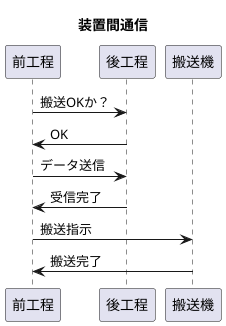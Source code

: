 @startuml　装置間通信シーケンス
title 装置間通信
"前工程" -> "後工程" : 搬送OKか？
"前工程" <- "後工程" : OK
"前工程" -> "後工程" : データ送信
"前工程" <- "後工程" : 受信完了
"搬送機" <- "前工程" : 搬送指示
"搬送機" -> "前工程" : 搬送完了
@enduml
